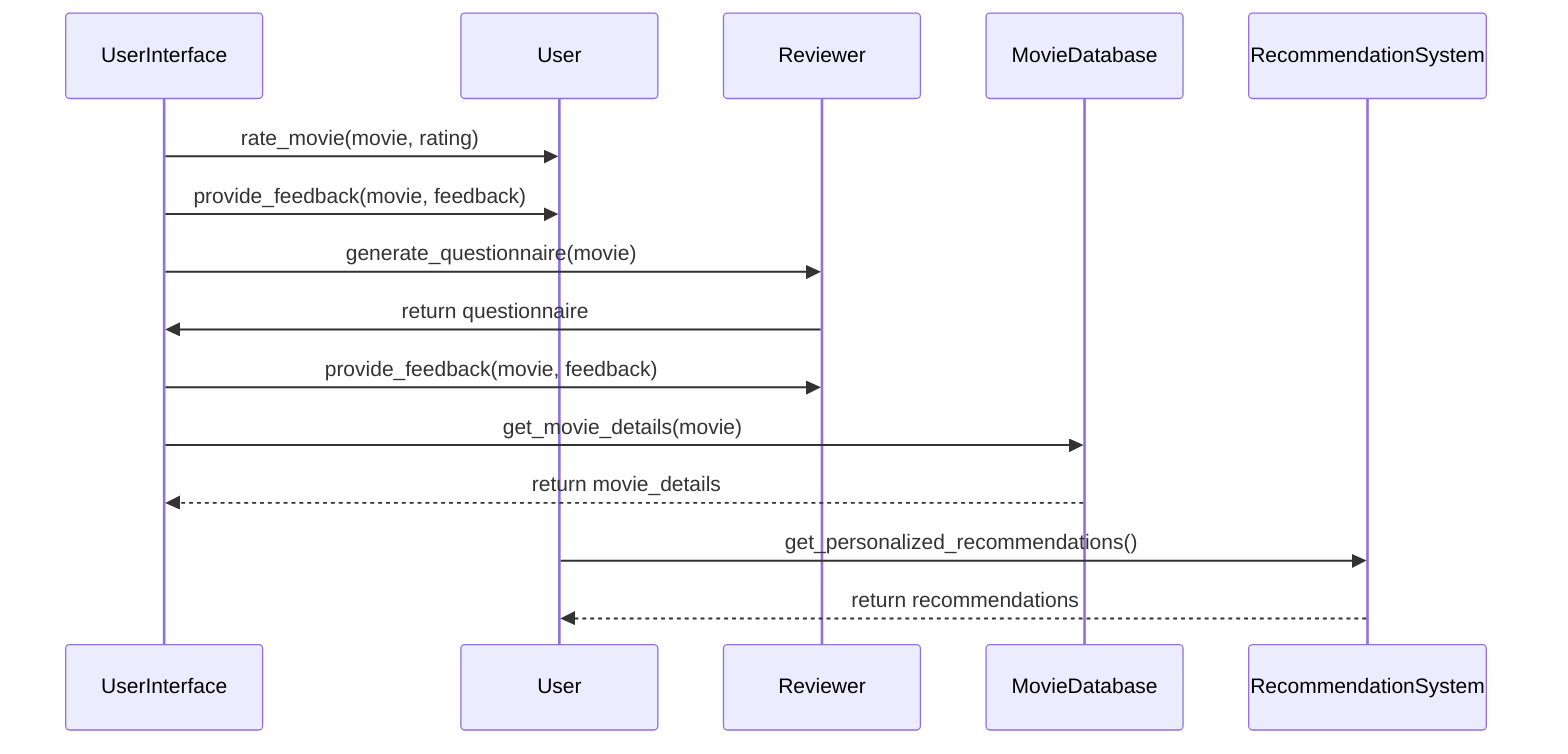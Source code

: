 sequenceDiagram
    participant UI as UserInterface
    participant U as User
    participant R as Reviewer
    participant M as MovieDatabase
    participant RS as RecommendationSystem
    UI->>U: rate_movie(movie, rating)
    UI->>U: provide_feedback(movie, feedback)
    UI->>R: generate_questionnaire(movie)
    R->>UI: return questionnaire
    UI->>R: provide_feedback(movie, feedback)
    UI->>M: get_movie_details(movie)
    M-->>UI: return movie_details
    U->>RS: get_personalized_recommendations()
    RS-->>U: return recommendations